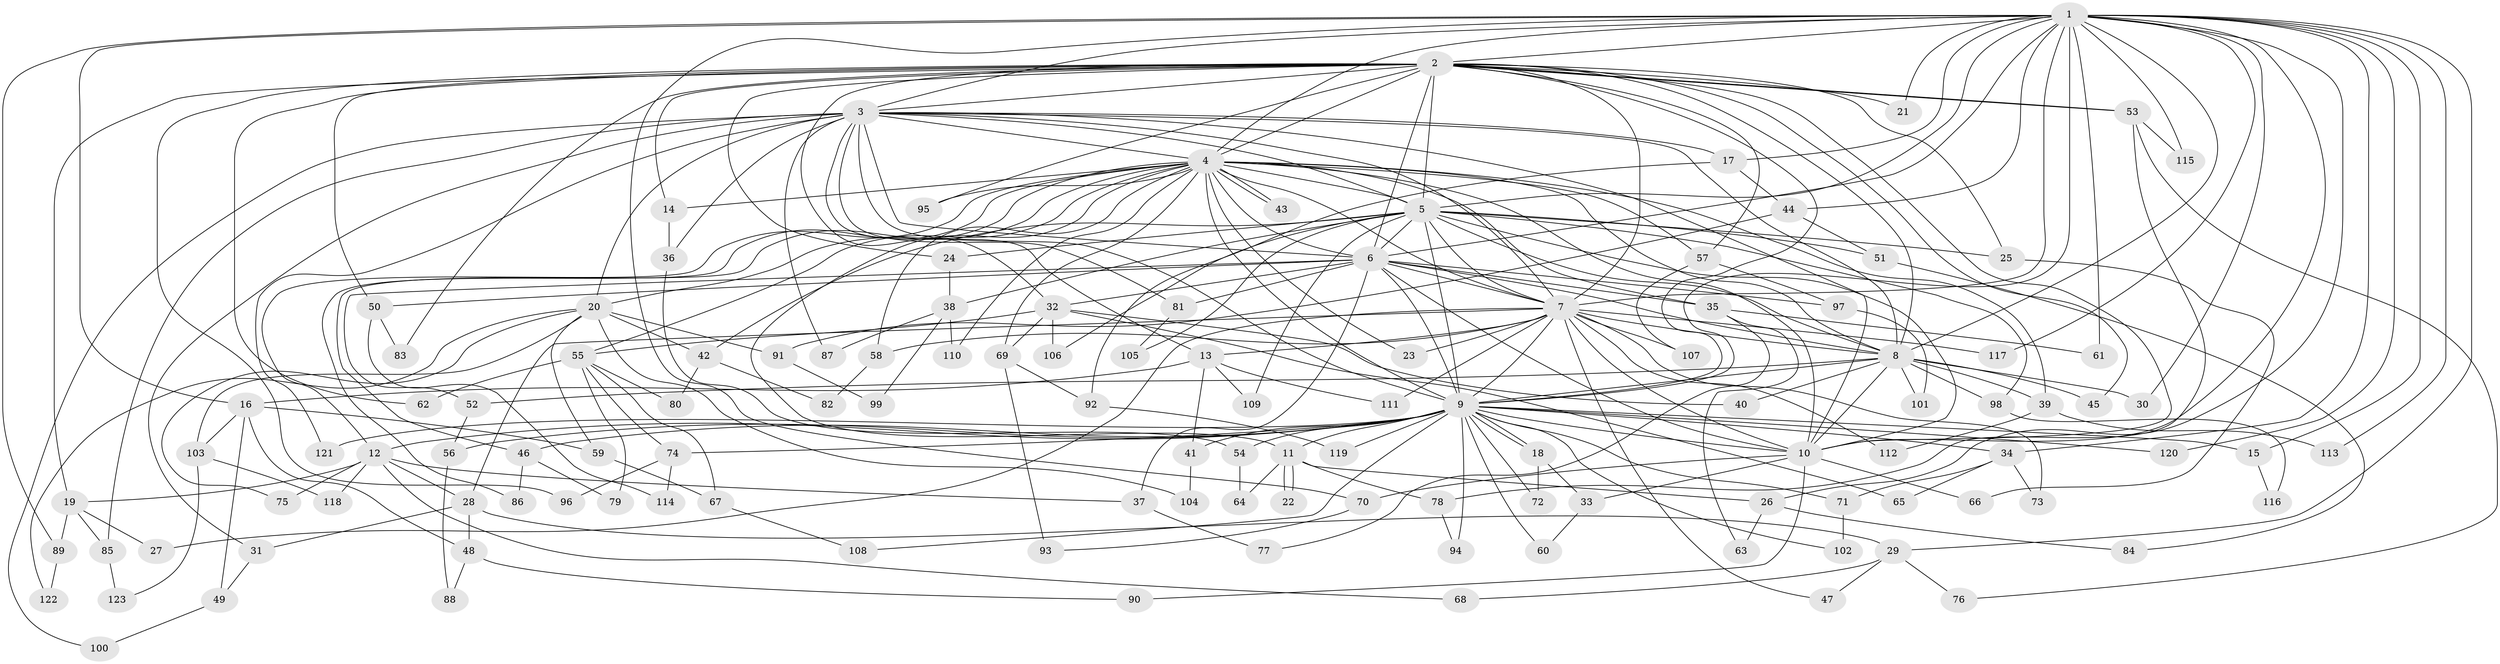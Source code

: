 // Generated by graph-tools (version 1.1) at 2025/49/03/09/25 03:49:27]
// undirected, 123 vertices, 271 edges
graph export_dot {
graph [start="1"]
  node [color=gray90,style=filled];
  1;
  2;
  3;
  4;
  5;
  6;
  7;
  8;
  9;
  10;
  11;
  12;
  13;
  14;
  15;
  16;
  17;
  18;
  19;
  20;
  21;
  22;
  23;
  24;
  25;
  26;
  27;
  28;
  29;
  30;
  31;
  32;
  33;
  34;
  35;
  36;
  37;
  38;
  39;
  40;
  41;
  42;
  43;
  44;
  45;
  46;
  47;
  48;
  49;
  50;
  51;
  52;
  53;
  54;
  55;
  56;
  57;
  58;
  59;
  60;
  61;
  62;
  63;
  64;
  65;
  66;
  67;
  68;
  69;
  70;
  71;
  72;
  73;
  74;
  75;
  76;
  77;
  78;
  79;
  80;
  81;
  82;
  83;
  84;
  85;
  86;
  87;
  88;
  89;
  90;
  91;
  92;
  93;
  94;
  95;
  96;
  97;
  98;
  99;
  100;
  101;
  102;
  103;
  104;
  105;
  106;
  107;
  108;
  109;
  110;
  111;
  112;
  113;
  114;
  115;
  116;
  117;
  118;
  119;
  120;
  121;
  122;
  123;
  1 -- 2;
  1 -- 3;
  1 -- 4;
  1 -- 5;
  1 -- 6;
  1 -- 7;
  1 -- 8;
  1 -- 9;
  1 -- 10;
  1 -- 15;
  1 -- 16;
  1 -- 17;
  1 -- 21;
  1 -- 26;
  1 -- 29;
  1 -- 30;
  1 -- 34;
  1 -- 44;
  1 -- 61;
  1 -- 70;
  1 -- 89;
  1 -- 113;
  1 -- 115;
  1 -- 117;
  1 -- 120;
  2 -- 3;
  2 -- 4;
  2 -- 5;
  2 -- 6;
  2 -- 7;
  2 -- 8;
  2 -- 9;
  2 -- 10;
  2 -- 14;
  2 -- 19;
  2 -- 21;
  2 -- 24;
  2 -- 25;
  2 -- 32;
  2 -- 45;
  2 -- 50;
  2 -- 53;
  2 -- 53;
  2 -- 57;
  2 -- 62;
  2 -- 83;
  2 -- 95;
  2 -- 96;
  3 -- 4;
  3 -- 5;
  3 -- 6;
  3 -- 7;
  3 -- 8;
  3 -- 9;
  3 -- 10;
  3 -- 13;
  3 -- 17;
  3 -- 20;
  3 -- 31;
  3 -- 36;
  3 -- 81;
  3 -- 85;
  3 -- 87;
  3 -- 100;
  3 -- 121;
  4 -- 5;
  4 -- 6;
  4 -- 7;
  4 -- 8;
  4 -- 9;
  4 -- 10;
  4 -- 11;
  4 -- 12;
  4 -- 14;
  4 -- 20;
  4 -- 23;
  4 -- 35;
  4 -- 39;
  4 -- 43;
  4 -- 43;
  4 -- 46;
  4 -- 55;
  4 -- 57;
  4 -- 58;
  4 -- 69;
  4 -- 86;
  4 -- 95;
  4 -- 110;
  5 -- 6;
  5 -- 7;
  5 -- 8;
  5 -- 9;
  5 -- 10;
  5 -- 24;
  5 -- 25;
  5 -- 38;
  5 -- 42;
  5 -- 51;
  5 -- 98;
  5 -- 105;
  5 -- 106;
  5 -- 109;
  6 -- 7;
  6 -- 8;
  6 -- 9;
  6 -- 10;
  6 -- 32;
  6 -- 35;
  6 -- 37;
  6 -- 50;
  6 -- 52;
  6 -- 81;
  6 -- 97;
  7 -- 8;
  7 -- 9;
  7 -- 10;
  7 -- 13;
  7 -- 23;
  7 -- 27;
  7 -- 28;
  7 -- 47;
  7 -- 58;
  7 -- 73;
  7 -- 107;
  7 -- 111;
  7 -- 112;
  7 -- 117;
  8 -- 9;
  8 -- 10;
  8 -- 30;
  8 -- 39;
  8 -- 40;
  8 -- 45;
  8 -- 52;
  8 -- 98;
  8 -- 101;
  9 -- 10;
  9 -- 11;
  9 -- 12;
  9 -- 15;
  9 -- 18;
  9 -- 18;
  9 -- 34;
  9 -- 41;
  9 -- 46;
  9 -- 54;
  9 -- 56;
  9 -- 60;
  9 -- 71;
  9 -- 72;
  9 -- 74;
  9 -- 94;
  9 -- 102;
  9 -- 108;
  9 -- 119;
  9 -- 120;
  9 -- 121;
  10 -- 33;
  10 -- 66;
  10 -- 70;
  10 -- 90;
  11 -- 22;
  11 -- 22;
  11 -- 26;
  11 -- 64;
  11 -- 78;
  12 -- 19;
  12 -- 28;
  12 -- 37;
  12 -- 68;
  12 -- 75;
  12 -- 118;
  13 -- 16;
  13 -- 41;
  13 -- 109;
  13 -- 111;
  14 -- 36;
  15 -- 116;
  16 -- 48;
  16 -- 49;
  16 -- 59;
  16 -- 103;
  17 -- 44;
  17 -- 92;
  18 -- 33;
  18 -- 72;
  19 -- 27;
  19 -- 85;
  19 -- 89;
  20 -- 42;
  20 -- 59;
  20 -- 75;
  20 -- 91;
  20 -- 103;
  20 -- 104;
  20 -- 122;
  24 -- 38;
  25 -- 66;
  26 -- 63;
  26 -- 84;
  28 -- 29;
  28 -- 31;
  28 -- 48;
  29 -- 47;
  29 -- 68;
  29 -- 76;
  31 -- 49;
  32 -- 40;
  32 -- 55;
  32 -- 65;
  32 -- 69;
  32 -- 106;
  33 -- 60;
  34 -- 65;
  34 -- 71;
  34 -- 73;
  35 -- 61;
  35 -- 63;
  35 -- 77;
  36 -- 54;
  37 -- 77;
  38 -- 87;
  38 -- 99;
  38 -- 110;
  39 -- 112;
  39 -- 113;
  41 -- 104;
  42 -- 80;
  42 -- 82;
  44 -- 51;
  44 -- 91;
  46 -- 79;
  46 -- 86;
  48 -- 88;
  48 -- 90;
  49 -- 100;
  50 -- 83;
  50 -- 114;
  51 -- 84;
  52 -- 56;
  53 -- 76;
  53 -- 78;
  53 -- 115;
  54 -- 64;
  55 -- 62;
  55 -- 67;
  55 -- 74;
  55 -- 79;
  55 -- 80;
  56 -- 88;
  57 -- 97;
  57 -- 107;
  58 -- 82;
  59 -- 67;
  67 -- 108;
  69 -- 92;
  69 -- 93;
  70 -- 93;
  71 -- 102;
  74 -- 96;
  74 -- 114;
  78 -- 94;
  81 -- 105;
  85 -- 123;
  89 -- 122;
  91 -- 99;
  92 -- 119;
  97 -- 101;
  98 -- 116;
  103 -- 118;
  103 -- 123;
}
